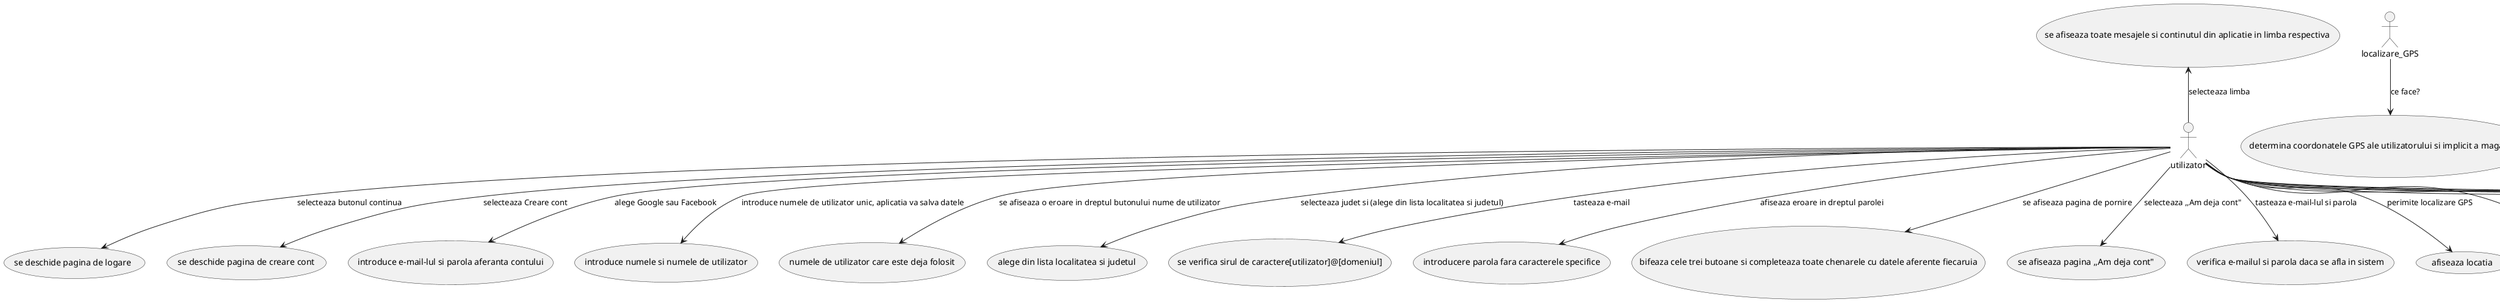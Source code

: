@startuml
actor utilizator
actor localizare_GPS
utilizator-up-> (se afiseaza toate mesajele si continutul din aplicatie in limba respectiva ): selecteaza limba
utilizator--> (se deschide pagina de logare):selecteaza butonul continua
utilizator--> (se deschide pagina de creare cont):selecteaza Creare cont
utilizator--> (introduce e-mail-lul si parola aferanta contului): alege Google sau Facebook
utilizator--> (introduce numele si numele de utilizator):introduce numele de utilizator unic, aplicatia va salva datele
utilizator--> (numele de utilizator care este deja folosit):se afiseaza o eroare in dreptul butonului nume de utilizator
utilizator--> (alege din lista localitatea si judetul): selecteaza judet si (alege din lista localitatea si judetul)
utilizator--> (se verifica sirul de caractere[utilizator]@[domeniul]): tasteaza e-mail
utilizator--> (introducere parola fara caracterele specifice): afiseaza eroare in dreptul parolei
utilizator--> (bifeaza cele trei butoane si completeaza toate chenarele cu datele aferente fiecaruia): se afiseaza pagina de pornire
utilizator--> (se afiseaza pagina ,,Am deja cont"): selecteaza ,,Am deja cont"
utilizator--> (verifica e-mailul si parola daca se afla in sistem): tasteaza e-mail-lul si parola
utilizator--> (afiseaza locatia): perimite localizare GPS
localizare_GPS--> (determina coordonatele GPS ale utilizatorului si implicit a magazinelor): ce face?
utilizator--> ( se afiseaza locatile magazinelor ):introduce numele magazinelor
utilizator--> (se afiseaza toate magazinele din aplicatia):selecteaza magazine
utilizator--> (selecteaza magazinele): bifeaza casuta din dreptul magazinului
utilizator--> (ofertele active in perioada respectiva ): selecteaza ofertele
utilizator--> (se deschide harta si apar toate magazinele selectate de el): selecteaza magazine din apropiere
utilizator--> (vizualizeaza listele de cumparaturi achizitionate): selecteaza butonul "liste de cumparaturi"
utilizator--> (se afiseaza data cand a fost facuta, produsele si cantitatea acestora ):selecteaza o lista de cumparaturi
utilizator--> (afiseaza listele de cumparaturi care urmeaza sa fie achizitionate din magazin ):selecteaza cosul de cumparaturi


@enduml
